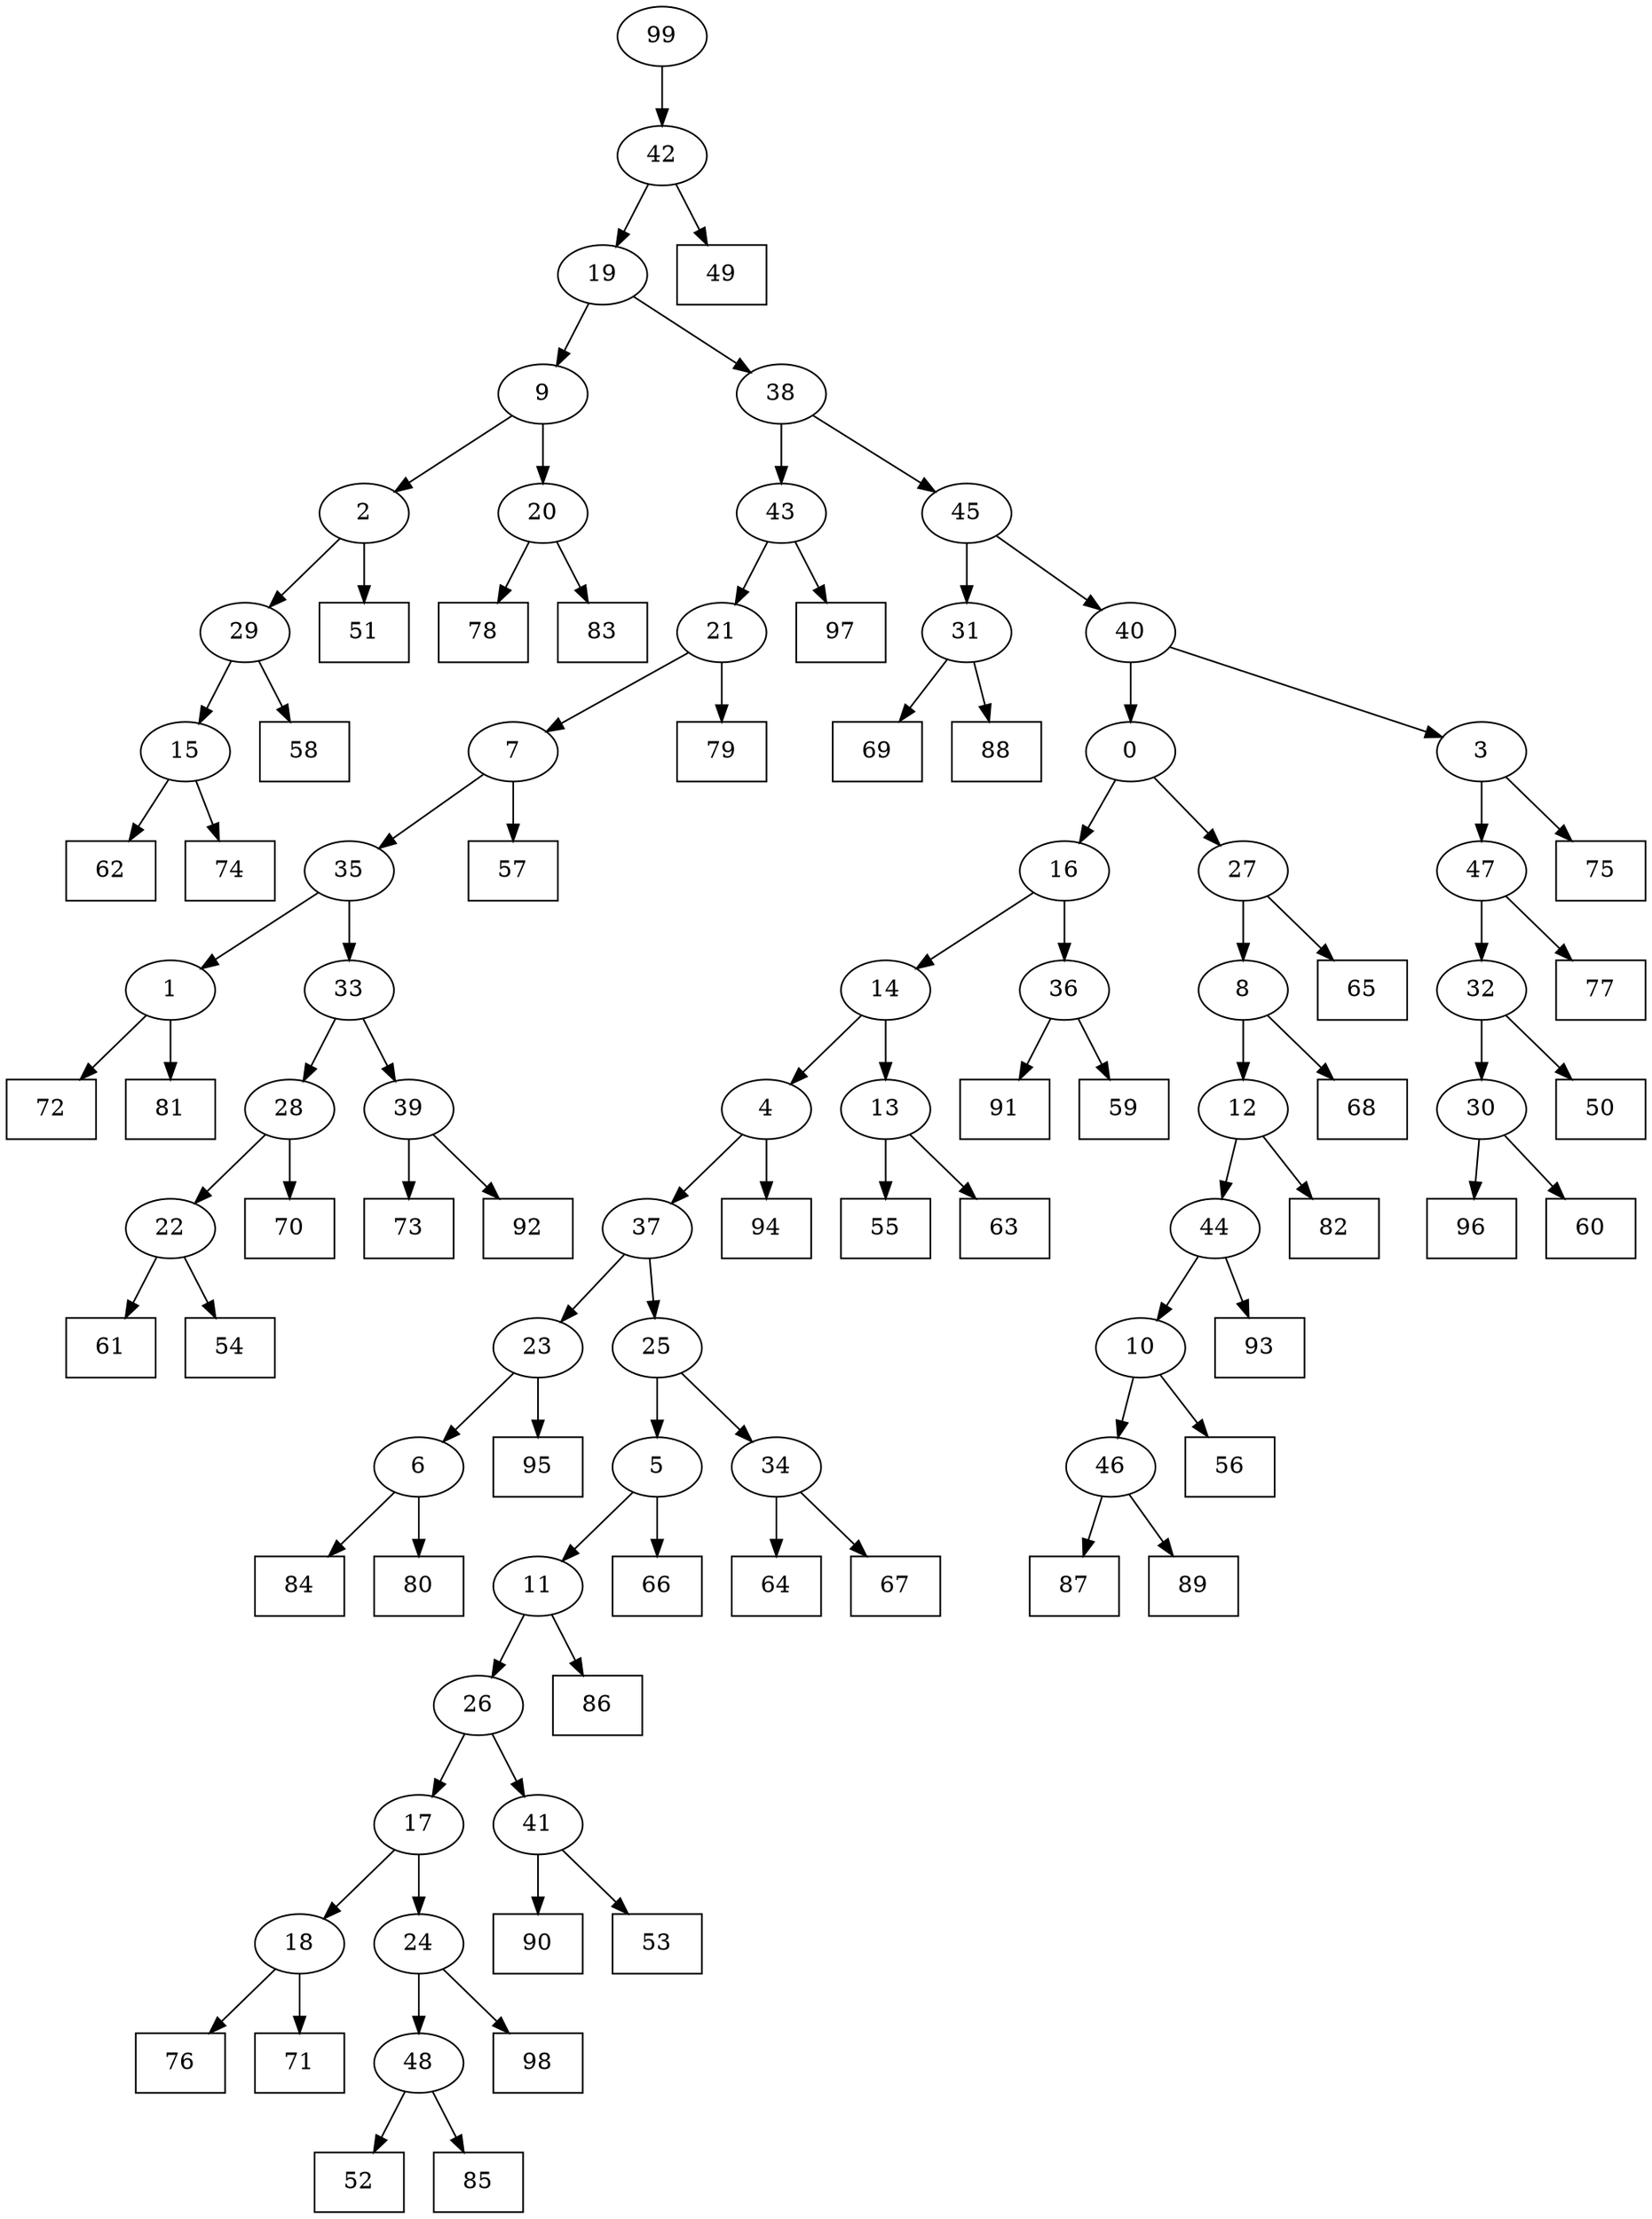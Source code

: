 digraph G {
0[label="0"];
1[label="1"];
2[label="2"];
3[label="3"];
4[label="4"];
5[label="5"];
6[label="6"];
7[label="7"];
8[label="8"];
9[label="9"];
10[label="10"];
11[label="11"];
12[label="12"];
13[label="13"];
14[label="14"];
15[label="15"];
16[label="16"];
17[label="17"];
18[label="18"];
19[label="19"];
20[label="20"];
21[label="21"];
22[label="22"];
23[label="23"];
24[label="24"];
25[label="25"];
26[label="26"];
27[label="27"];
28[label="28"];
29[label="29"];
30[label="30"];
31[label="31"];
32[label="32"];
33[label="33"];
34[label="34"];
35[label="35"];
36[label="36"];
37[label="37"];
38[label="38"];
39[label="39"];
40[label="40"];
41[label="41"];
42[label="42"];
43[label="43"];
44[label="44"];
45[label="45"];
46[label="46"];
47[label="47"];
48[label="48"];
49[shape=box,label="55"];
50[shape=box,label="98"];
51[shape=box,label="84"];
52[shape=box,label="49"];
53[shape=box,label="91"];
54[shape=box,label="59"];
55[shape=box,label="72"];
56[shape=box,label="61"];
57[shape=box,label="96"];
58[shape=box,label="95"];
59[shape=box,label="65"];
60[shape=box,label="93"];
61[shape=box,label="81"];
62[shape=box,label="73"];
63[shape=box,label="62"];
64[shape=box,label="90"];
65[shape=box,label="69"];
66[shape=box,label="92"];
67[shape=box,label="88"];
68[shape=box,label="80"];
69[shape=box,label="76"];
70[shape=box,label="58"];
71[shape=box,label="68"];
72[shape=box,label="87"];
73[shape=box,label="71"];
74[shape=box,label="64"];
75[shape=box,label="97"];
76[shape=box,label="52"];
77[shape=box,label="70"];
78[shape=box,label="74"];
79[shape=box,label="60"];
80[shape=box,label="50"];
81[shape=box,label="77"];
82[shape=box,label="54"];
83[shape=box,label="66"];
84[shape=box,label="75"];
85[shape=box,label="67"];
86[shape=box,label="86"];
87[shape=box,label="57"];
88[shape=box,label="78"];
89[shape=box,label="79"];
90[shape=box,label="63"];
91[shape=box,label="89"];
92[shape=box,label="82"];
93[shape=box,label="56"];
94[shape=box,label="53"];
95[shape=box,label="94"];
96[shape=box,label="85"];
97[shape=box,label="83"];
98[shape=box,label="51"];
99[label="99"];
48->96 ;
1->61 ;
20->88 ;
20->97 ;
8->71 ;
18->73 ;
21->7 ;
41->94 ;
27->59 ;
9->20 ;
23->58 ;
36->53 ;
13->49 ;
30->79 ;
22->82 ;
42->52 ;
36->54 ;
26->41 ;
16->14 ;
38->43 ;
7->35 ;
18->69 ;
22->56 ;
25->34 ;
34->85 ;
12->92 ;
46->72 ;
48->76 ;
28->77 ;
35->33 ;
3->84 ;
31->65 ;
40->3 ;
11->26 ;
33->28 ;
16->36 ;
10->93 ;
4->95 ;
23->6 ;
5->83 ;
44->10 ;
17->24 ;
24->50 ;
29->15 ;
0->16 ;
43->21 ;
37->23 ;
6->68 ;
99->42 ;
42->19 ;
12->44 ;
44->60 ;
24->48 ;
13->90 ;
2->98 ;
34->74 ;
4->37 ;
37->25 ;
10->46 ;
41->64 ;
17->18 ;
14->4 ;
35->1 ;
1->55 ;
6->51 ;
5->11 ;
11->86 ;
39->66 ;
45->31 ;
31->67 ;
15->78 ;
32->30 ;
30->57 ;
14->13 ;
27->8 ;
8->12 ;
43->75 ;
19->9 ;
9->2 ;
28->22 ;
26->17 ;
2->29 ;
29->70 ;
7->87 ;
38->45 ;
45->40 ;
25->5 ;
19->38 ;
40->0 ;
0->27 ;
21->89 ;
3->47 ;
47->81 ;
15->63 ;
47->32 ;
32->80 ;
46->91 ;
33->39 ;
39->62 ;
}
